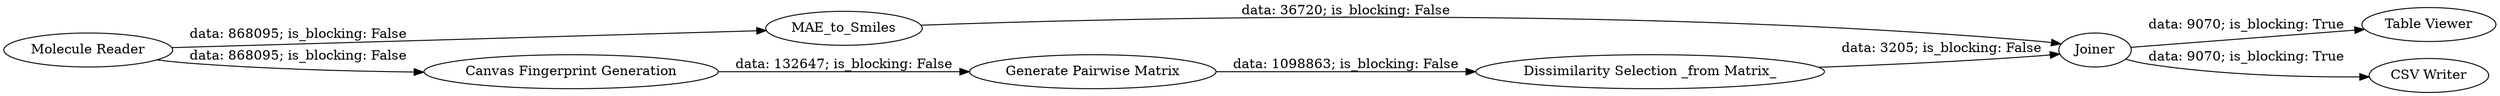 digraph {
	"-2904961649274691057_45" [label="Generate Pairwise Matrix"]
	"-2904961649274691057_8235" [label=MAE_to_Smiles]
	"-2904961649274691057_8238" [label=Joiner]
	"-2904961649274691057_44" [label="Canvas Fingerprint Generation"]
	"-2904961649274691057_85" [label="Table Viewer"]
	"-2904961649274691057_84" [label="Molecule Reader"]
	"-2904961649274691057_8236" [label="Dissimilarity Selection _from Matrix_"]
	"-2904961649274691057_182" [label="CSV Writer"]
	"-2904961649274691057_84" -> "-2904961649274691057_44" [label="data: 868095; is_blocking: False"]
	"-2904961649274691057_8235" -> "-2904961649274691057_8238" [label="data: 36720; is_blocking: False"]
	"-2904961649274691057_84" -> "-2904961649274691057_8235" [label="data: 868095; is_blocking: False"]
	"-2904961649274691057_8236" -> "-2904961649274691057_8238" [label="data: 3205; is_blocking: False"]
	"-2904961649274691057_44" -> "-2904961649274691057_45" [label="data: 132647; is_blocking: False"]
	"-2904961649274691057_45" -> "-2904961649274691057_8236" [label="data: 1098863; is_blocking: False"]
	"-2904961649274691057_8238" -> "-2904961649274691057_85" [label="data: 9070; is_blocking: True"]
	"-2904961649274691057_8238" -> "-2904961649274691057_182" [label="data: 9070; is_blocking: True"]
	rankdir=LR
}
